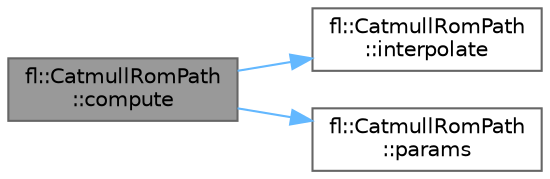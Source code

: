 digraph "fl::CatmullRomPath::compute"
{
 // INTERACTIVE_SVG=YES
 // LATEX_PDF_SIZE
  bgcolor="transparent";
  edge [fontname=Helvetica,fontsize=10,labelfontname=Helvetica,labelfontsize=10];
  node [fontname=Helvetica,fontsize=10,shape=box,height=0.2,width=0.4];
  rankdir="LR";
  Node1 [id="Node000001",label="fl::CatmullRomPath\l::compute",height=0.2,width=0.4,color="gray40", fillcolor="grey60", style="filled", fontcolor="black",tooltip=" "];
  Node1 -> Node2 [id="edge1_Node000001_Node000002",color="steelblue1",style="solid",tooltip=" "];
  Node2 [id="Node000002",label="fl::CatmullRomPath\l::interpolate",height=0.2,width=0.4,color="grey40", fillcolor="white", style="filled",URL="$d2/d1f/classfl_1_1_catmull_rom_path_a6714f51da55c6cafd18107443ead7912.html#a6714f51da55c6cafd18107443ead7912",tooltip=" "];
  Node1 -> Node3 [id="edge2_Node000001_Node000003",color="steelblue1",style="solid",tooltip=" "];
  Node3 [id="Node000003",label="fl::CatmullRomPath\l::params",height=0.2,width=0.4,color="grey40", fillcolor="white", style="filled",URL="$d2/d1f/classfl_1_1_catmull_rom_path_a0c017f0e9454df5dc2f5ac7009434c0c.html#a0c017f0e9454df5dc2f5ac7009434c0c",tooltip=" "];
}
